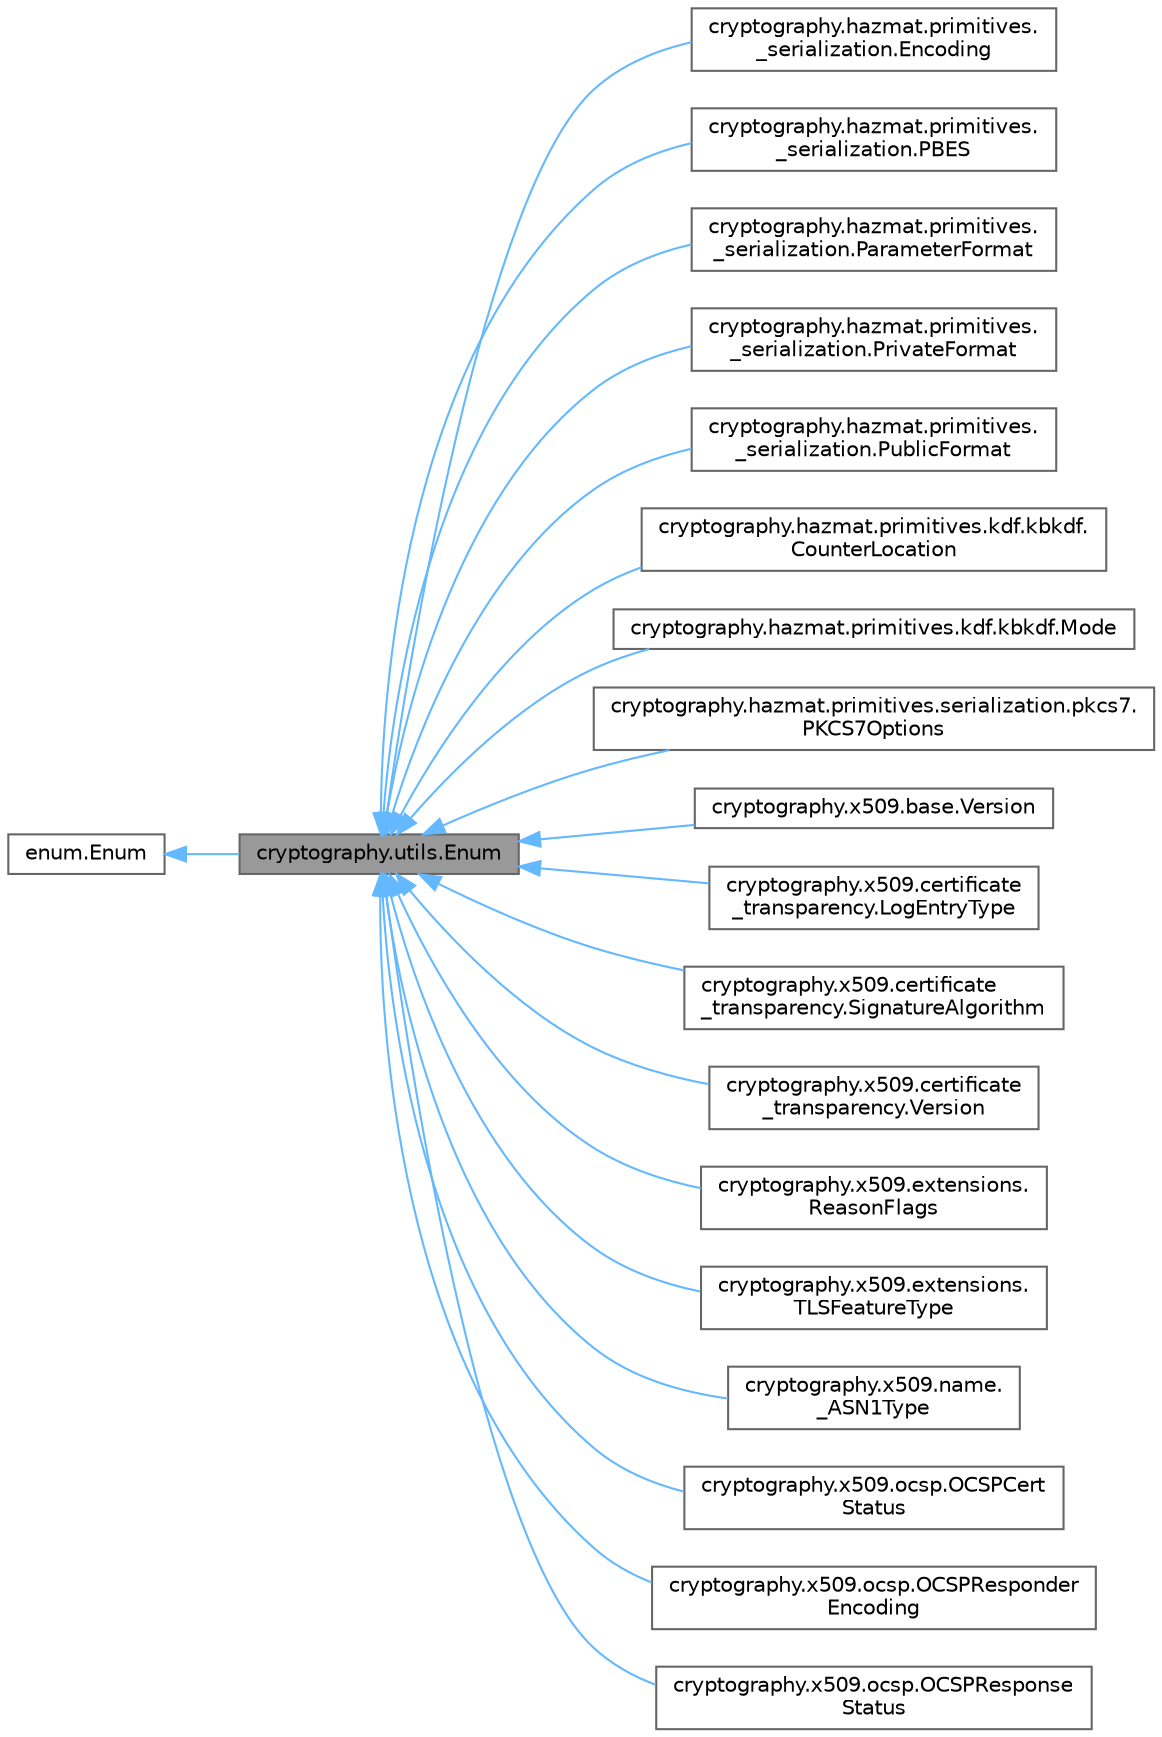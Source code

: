 digraph "cryptography.utils.Enum"
{
 // LATEX_PDF_SIZE
  bgcolor="transparent";
  edge [fontname=Helvetica,fontsize=10,labelfontname=Helvetica,labelfontsize=10];
  node [fontname=Helvetica,fontsize=10,shape=box,height=0.2,width=0.4];
  rankdir="LR";
  Node1 [id="Node000001",label="cryptography.utils.Enum",height=0.2,width=0.4,color="gray40", fillcolor="grey60", style="filled", fontcolor="black",tooltip=" "];
  Node2 -> Node1 [id="edge1_Node000001_Node000002",dir="back",color="steelblue1",style="solid",tooltip=" "];
  Node2 [id="Node000002",label="enum.Enum",height=0.2,width=0.4,color="gray40", fillcolor="white", style="filled",tooltip=" "];
  Node1 -> Node3 [id="edge2_Node000001_Node000003",dir="back",color="steelblue1",style="solid",tooltip=" "];
  Node3 [id="Node000003",label="cryptography.hazmat.primitives.\l_serialization.Encoding",height=0.2,width=0.4,color="gray40", fillcolor="white", style="filled",URL="$classcryptography_1_1hazmat_1_1primitives_1_1__serialization_1_1_encoding.html",tooltip=" "];
  Node1 -> Node4 [id="edge3_Node000001_Node000004",dir="back",color="steelblue1",style="solid",tooltip=" "];
  Node4 [id="Node000004",label="cryptography.hazmat.primitives.\l_serialization.PBES",height=0.2,width=0.4,color="gray40", fillcolor="white", style="filled",URL="$classcryptography_1_1hazmat_1_1primitives_1_1__serialization_1_1_p_b_e_s.html",tooltip=" "];
  Node1 -> Node5 [id="edge4_Node000001_Node000005",dir="back",color="steelblue1",style="solid",tooltip=" "];
  Node5 [id="Node000005",label="cryptography.hazmat.primitives.\l_serialization.ParameterFormat",height=0.2,width=0.4,color="gray40", fillcolor="white", style="filled",URL="$classcryptography_1_1hazmat_1_1primitives_1_1__serialization_1_1_parameter_format.html",tooltip=" "];
  Node1 -> Node6 [id="edge5_Node000001_Node000006",dir="back",color="steelblue1",style="solid",tooltip=" "];
  Node6 [id="Node000006",label="cryptography.hazmat.primitives.\l_serialization.PrivateFormat",height=0.2,width=0.4,color="gray40", fillcolor="white", style="filled",URL="$classcryptography_1_1hazmat_1_1primitives_1_1__serialization_1_1_private_format.html",tooltip=" "];
  Node1 -> Node7 [id="edge6_Node000001_Node000007",dir="back",color="steelblue1",style="solid",tooltip=" "];
  Node7 [id="Node000007",label="cryptography.hazmat.primitives.\l_serialization.PublicFormat",height=0.2,width=0.4,color="gray40", fillcolor="white", style="filled",URL="$classcryptography_1_1hazmat_1_1primitives_1_1__serialization_1_1_public_format.html",tooltip=" "];
  Node1 -> Node8 [id="edge7_Node000001_Node000008",dir="back",color="steelblue1",style="solid",tooltip=" "];
  Node8 [id="Node000008",label="cryptography.hazmat.primitives.kdf.kbkdf.\lCounterLocation",height=0.2,width=0.4,color="gray40", fillcolor="white", style="filled",URL="$classcryptography_1_1hazmat_1_1primitives_1_1kdf_1_1kbkdf_1_1_counter_location.html",tooltip=" "];
  Node1 -> Node9 [id="edge8_Node000001_Node000009",dir="back",color="steelblue1",style="solid",tooltip=" "];
  Node9 [id="Node000009",label="cryptography.hazmat.primitives.kdf.kbkdf.Mode",height=0.2,width=0.4,color="gray40", fillcolor="white", style="filled",URL="$classcryptography_1_1hazmat_1_1primitives_1_1kdf_1_1kbkdf_1_1_mode.html",tooltip=" "];
  Node1 -> Node10 [id="edge9_Node000001_Node000010",dir="back",color="steelblue1",style="solid",tooltip=" "];
  Node10 [id="Node000010",label="cryptography.hazmat.primitives.serialization.pkcs7.\lPKCS7Options",height=0.2,width=0.4,color="gray40", fillcolor="white", style="filled",URL="$classcryptography_1_1hazmat_1_1primitives_1_1serialization_1_1pkcs7_1_1_p_k_c_s7_options.html",tooltip=" "];
  Node1 -> Node11 [id="edge10_Node000001_Node000011",dir="back",color="steelblue1",style="solid",tooltip=" "];
  Node11 [id="Node000011",label="cryptography.x509.base.Version",height=0.2,width=0.4,color="gray40", fillcolor="white", style="filled",URL="$classcryptography_1_1x509_1_1base_1_1_version.html",tooltip=" "];
  Node1 -> Node12 [id="edge11_Node000001_Node000012",dir="back",color="steelblue1",style="solid",tooltip=" "];
  Node12 [id="Node000012",label="cryptography.x509.certificate\l_transparency.LogEntryType",height=0.2,width=0.4,color="gray40", fillcolor="white", style="filled",URL="$classcryptography_1_1x509_1_1certificate__transparency_1_1_log_entry_type.html",tooltip=" "];
  Node1 -> Node13 [id="edge12_Node000001_Node000013",dir="back",color="steelblue1",style="solid",tooltip=" "];
  Node13 [id="Node000013",label="cryptography.x509.certificate\l_transparency.SignatureAlgorithm",height=0.2,width=0.4,color="gray40", fillcolor="white", style="filled",URL="$classcryptography_1_1x509_1_1certificate__transparency_1_1_signature_algorithm.html",tooltip=" "];
  Node1 -> Node14 [id="edge13_Node000001_Node000014",dir="back",color="steelblue1",style="solid",tooltip=" "];
  Node14 [id="Node000014",label="cryptography.x509.certificate\l_transparency.Version",height=0.2,width=0.4,color="gray40", fillcolor="white", style="filled",URL="$classcryptography_1_1x509_1_1certificate__transparency_1_1_version.html",tooltip=" "];
  Node1 -> Node15 [id="edge14_Node000001_Node000015",dir="back",color="steelblue1",style="solid",tooltip=" "];
  Node15 [id="Node000015",label="cryptography.x509.extensions.\lReasonFlags",height=0.2,width=0.4,color="gray40", fillcolor="white", style="filled",URL="$classcryptography_1_1x509_1_1extensions_1_1_reason_flags.html",tooltip=" "];
  Node1 -> Node16 [id="edge15_Node000001_Node000016",dir="back",color="steelblue1",style="solid",tooltip=" "];
  Node16 [id="Node000016",label="cryptography.x509.extensions.\lTLSFeatureType",height=0.2,width=0.4,color="gray40", fillcolor="white", style="filled",URL="$classcryptography_1_1x509_1_1extensions_1_1_t_l_s_feature_type.html",tooltip=" "];
  Node1 -> Node17 [id="edge16_Node000001_Node000017",dir="back",color="steelblue1",style="solid",tooltip=" "];
  Node17 [id="Node000017",label="cryptography.x509.name.\l_ASN1Type",height=0.2,width=0.4,color="gray40", fillcolor="white", style="filled",URL="$classcryptography_1_1x509_1_1name_1_1___a_s_n1_type.html",tooltip=" "];
  Node1 -> Node18 [id="edge17_Node000001_Node000018",dir="back",color="steelblue1",style="solid",tooltip=" "];
  Node18 [id="Node000018",label="cryptography.x509.ocsp.OCSPCert\lStatus",height=0.2,width=0.4,color="gray40", fillcolor="white", style="filled",URL="$classcryptography_1_1x509_1_1ocsp_1_1_o_c_s_p_cert_status.html",tooltip=" "];
  Node1 -> Node19 [id="edge18_Node000001_Node000019",dir="back",color="steelblue1",style="solid",tooltip=" "];
  Node19 [id="Node000019",label="cryptography.x509.ocsp.OCSPResponder\lEncoding",height=0.2,width=0.4,color="gray40", fillcolor="white", style="filled",URL="$classcryptography_1_1x509_1_1ocsp_1_1_o_c_s_p_responder_encoding.html",tooltip=" "];
  Node1 -> Node20 [id="edge19_Node000001_Node000020",dir="back",color="steelblue1",style="solid",tooltip=" "];
  Node20 [id="Node000020",label="cryptography.x509.ocsp.OCSPResponse\lStatus",height=0.2,width=0.4,color="gray40", fillcolor="white", style="filled",URL="$classcryptography_1_1x509_1_1ocsp_1_1_o_c_s_p_response_status.html",tooltip=" "];
}
